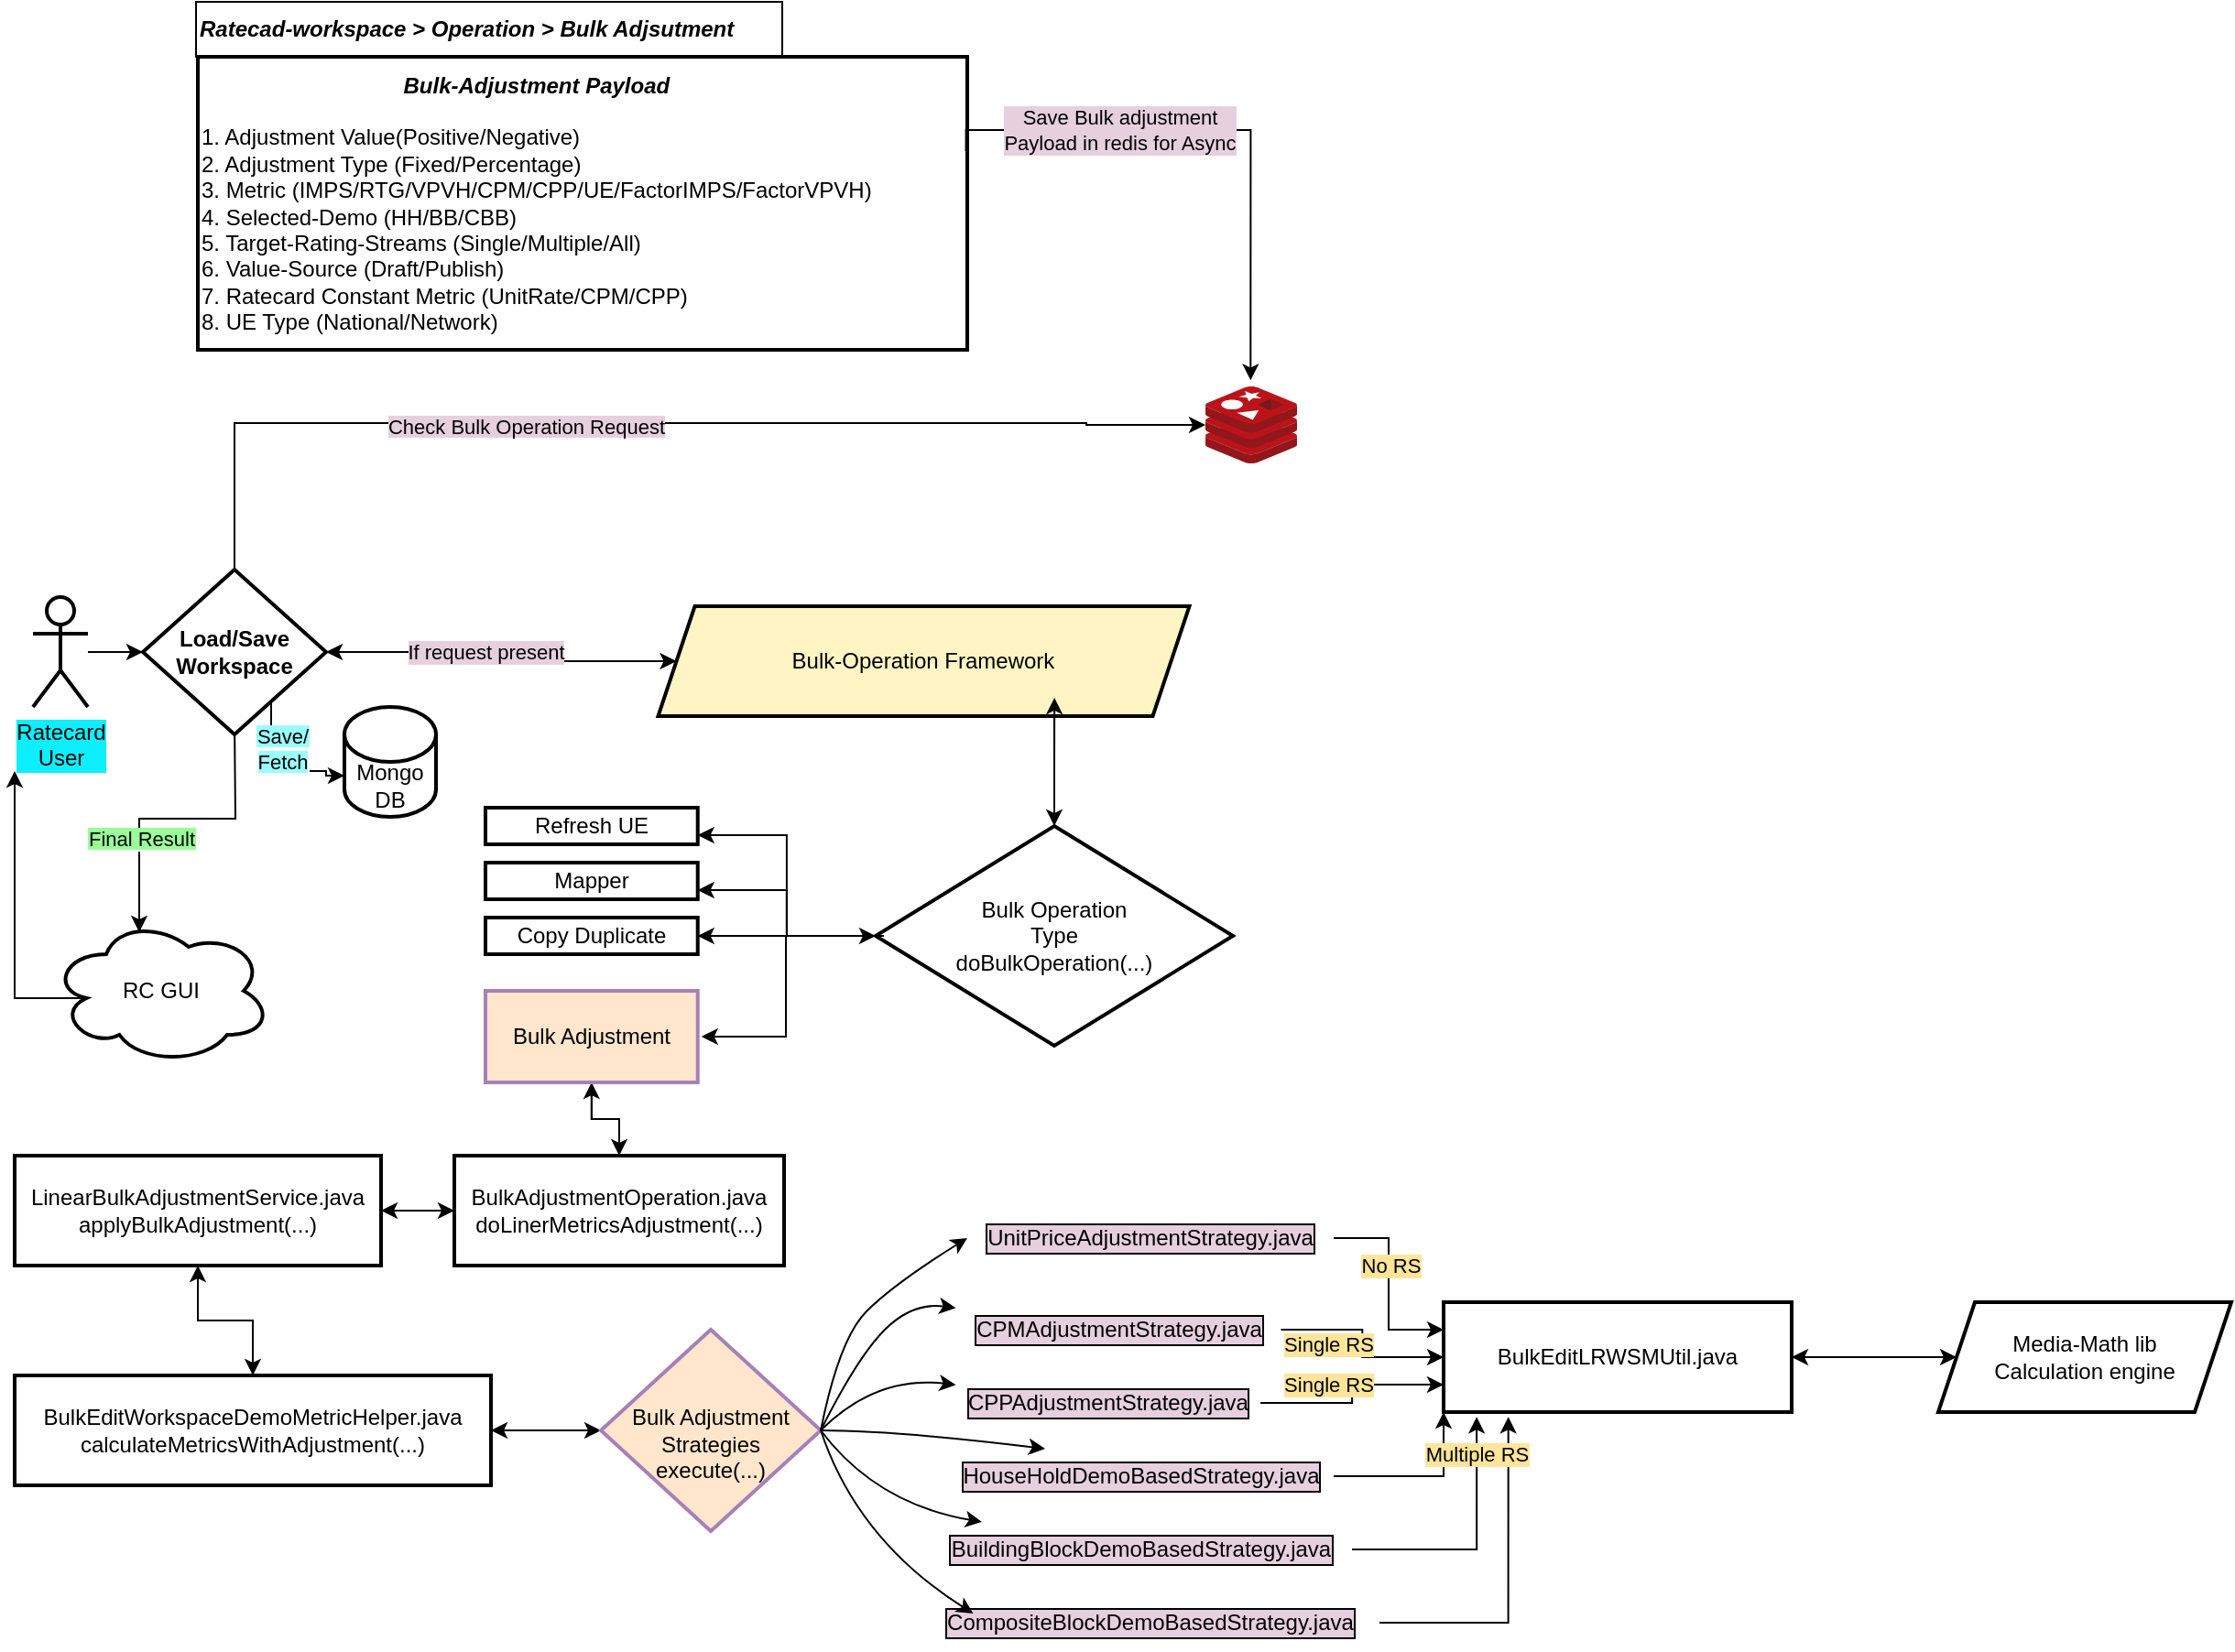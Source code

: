 <mxfile version="16.2.4" type="github">
  <diagram id="9271J5pzasAeuUzchju9" name="Page-1">
    <mxGraphModel dx="1632" dy="436" grid="1" gridSize="10" guides="1" tooltips="1" connect="1" arrows="1" fold="1" page="1" pageScale="1" pageWidth="850" pageHeight="1100" math="0" shadow="0">
      <root>
        <mxCell id="0" />
        <mxCell id="1" parent="0" />
        <mxCell id="rtP-YycxQSzAullAXLvg-9" style="edgeStyle=orthogonalEdgeStyle;rounded=0;orthogonalLoop=1;jettySize=auto;html=1;labelBackgroundColor=#E6D0DE;exitX=0.98;exitY=0.338;exitDx=0;exitDy=0;exitPerimeter=0;entryX=0.493;entryY=-0.079;entryDx=0;entryDy=0;entryPerimeter=0;" edge="1" parent="1" source="rtP-YycxQSzAullAXLvg-1" target="rtP-YycxQSzAullAXLvg-8">
          <mxGeometry relative="1" as="geometry">
            <mxPoint x="-180" y="245" as="sourcePoint" />
            <Array as="points">
              <mxPoint x="-241" y="120" />
              <mxPoint x="-85" y="120" />
            </Array>
          </mxGeometry>
        </mxCell>
        <mxCell id="rtP-YycxQSzAullAXLvg-10" value="Save Bulk adjustment&lt;br&gt;Payload in redis for Async" style="edgeLabel;html=1;align=center;verticalAlign=middle;resizable=0;points=[];labelBackgroundColor=#E6D0DE;" vertex="1" connectable="0" parent="rtP-YycxQSzAullAXLvg-9">
          <mxGeometry x="-0.104" relative="1" as="geometry">
            <mxPoint x="-41" as="offset" />
          </mxGeometry>
        </mxCell>
        <mxCell id="rtP-YycxQSzAullAXLvg-1" value="&lt;div style=&quot;text-align: center&quot;&gt;&lt;span&gt;&lt;b&gt;&lt;i&gt;Bulk-Adjustment Payload&lt;/i&gt;&lt;/b&gt;&lt;/span&gt;&lt;/div&gt;&lt;br&gt;&lt;div&gt;1. Adjustment Value(Positive/Negative)&lt;/div&gt;&lt;div&gt;2. Adjustment Type (Fixed/Percentage)&lt;/div&gt;&lt;div&gt;3. Metric (IMPS/RTG/VPVH/CPM/CPP/UE/FactorIMPS/FactorVPVH)&lt;/div&gt;&lt;div&gt;4. Selected-Demo (HH/BB/CBB)&lt;/div&gt;&lt;div&gt;5. Target-Rating-Streams (Single/Multiple/All)&lt;/div&gt;&lt;div&gt;6. Value-Source (Draft/Publish)&lt;/div&gt;&lt;div&gt;7. Ratecard Constant Metric (UnitRate/CPM/CPP)&lt;/div&gt;&lt;div&gt;8. UE Type (National/Network)&lt;/div&gt;" style="text;html=1;strokeColor=default;fillColor=none;align=left;verticalAlign=middle;whiteSpace=wrap;rounded=0;perimeterSpacing=8;strokeWidth=2;" vertex="1" parent="1">
          <mxGeometry x="-660" y="80" width="420" height="160" as="geometry" />
        </mxCell>
        <mxCell id="rtP-YycxQSzAullAXLvg-3" value="Ratecad-workspace &amp;gt; Operation &amp;gt; Bulk Adjsutment" style="text;html=1;strokeColor=default;fillColor=none;align=left;verticalAlign=middle;whiteSpace=wrap;rounded=0;fontStyle=3" vertex="1" parent="1">
          <mxGeometry x="-661" y="50" width="320" height="30" as="geometry" />
        </mxCell>
        <mxCell id="rtP-YycxQSzAullAXLvg-28" style="edgeStyle=orthogonalEdgeStyle;rounded=0;orthogonalLoop=1;jettySize=auto;html=1;labelBackgroundColor=#E6D0DE;" edge="1" parent="1" source="rtP-YycxQSzAullAXLvg-5" target="rtP-YycxQSzAullAXLvg-11">
          <mxGeometry relative="1" as="geometry" />
        </mxCell>
        <mxCell id="rtP-YycxQSzAullAXLvg-37" style="edgeStyle=orthogonalEdgeStyle;rounded=0;orthogonalLoop=1;jettySize=auto;html=1;entryX=0.5;entryY=0;entryDx=0;entryDy=0;labelBackgroundColor=#E6D0DE;" edge="1" parent="1" source="rtP-YycxQSzAullAXLvg-5" target="rtP-YycxQSzAullAXLvg-6">
          <mxGeometry relative="1" as="geometry">
            <Array as="points">
              <mxPoint x="-192" y="470" />
            </Array>
          </mxGeometry>
        </mxCell>
        <mxCell id="rtP-YycxQSzAullAXLvg-5" value="Bulk-Operation Framework" style="shape=parallelogram;perimeter=parallelogramPerimeter;whiteSpace=wrap;html=1;fixedSize=1;rounded=0;strokeColor=default;strokeWidth=2;labelBackgroundColor=#FFF4C3;fillColor=#FFF4C3;" vertex="1" parent="1">
          <mxGeometry x="-408.75" y="380" width="290" height="60" as="geometry" />
        </mxCell>
        <mxCell id="rtP-YycxQSzAullAXLvg-30" style="edgeStyle=orthogonalEdgeStyle;rounded=0;orthogonalLoop=1;jettySize=auto;html=1;exitX=0;exitY=0.5;exitDx=0;exitDy=0;entryX=1;entryY=0.75;entryDx=0;entryDy=0;labelBackgroundColor=#E6D0DE;" edge="1" parent="1" source="rtP-YycxQSzAullAXLvg-6" target="rtP-YycxQSzAullAXLvg-22">
          <mxGeometry relative="1" as="geometry" />
        </mxCell>
        <mxCell id="rtP-YycxQSzAullAXLvg-32" style="edgeStyle=orthogonalEdgeStyle;rounded=0;orthogonalLoop=1;jettySize=auto;html=1;labelBackgroundColor=#E6D0DE;entryX=1;entryY=0.5;entryDx=0;entryDy=0;" edge="1" parent="1" source="rtP-YycxQSzAullAXLvg-6" target="rtP-YycxQSzAullAXLvg-26">
          <mxGeometry relative="1" as="geometry">
            <mxPoint x="-360" y="570" as="targetPoint" />
            <Array as="points">
              <mxPoint x="-360" y="560" />
              <mxPoint x="-360" y="560" />
            </Array>
          </mxGeometry>
        </mxCell>
        <mxCell id="rtP-YycxQSzAullAXLvg-35" style="edgeStyle=orthogonalEdgeStyle;rounded=0;orthogonalLoop=1;jettySize=auto;html=1;entryX=1;entryY=0.75;entryDx=0;entryDy=0;labelBackgroundColor=#E6D0DE;" edge="1" parent="1" source="rtP-YycxQSzAullAXLvg-6" target="rtP-YycxQSzAullAXLvg-25">
          <mxGeometry relative="1" as="geometry" />
        </mxCell>
        <mxCell id="rtP-YycxQSzAullAXLvg-89" style="edgeStyle=orthogonalEdgeStyle;rounded=0;orthogonalLoop=1;jettySize=auto;html=1;entryX=0.746;entryY=0.833;entryDx=0;entryDy=0;entryPerimeter=0;labelBackgroundColor=#E6D0DE;" edge="1" parent="1" source="rtP-YycxQSzAullAXLvg-6" target="rtP-YycxQSzAullAXLvg-5">
          <mxGeometry relative="1" as="geometry" />
        </mxCell>
        <mxCell id="rtP-YycxQSzAullAXLvg-6" value="Bulk Operation&lt;br&gt;Type&lt;br&gt;doBulkOperation(...)" style="rhombus;whiteSpace=wrap;html=1;rounded=0;strokeColor=default;strokeWidth=2;" vertex="1" parent="1">
          <mxGeometry x="-290" y="500" width="195" height="120" as="geometry" />
        </mxCell>
        <mxCell id="rtP-YycxQSzAullAXLvg-8" value="" style="sketch=0;aspect=fixed;html=1;points=[];align=center;image;fontSize=12;image=img/lib/mscae/Cache_Redis_Product.svg;rounded=0;strokeColor=default;strokeWidth=2;" vertex="1" parent="1">
          <mxGeometry x="-110" y="260" width="50" height="42" as="geometry" />
        </mxCell>
        <mxCell id="rtP-YycxQSzAullAXLvg-14" style="edgeStyle=orthogonalEdgeStyle;rounded=0;orthogonalLoop=1;jettySize=auto;html=1;" edge="1" parent="1">
          <mxGeometry relative="1" as="geometry">
            <mxPoint x="-640" y="360" as="sourcePoint" />
            <mxPoint x="-110" y="281" as="targetPoint" />
            <Array as="points">
              <mxPoint x="-640" y="280" />
              <mxPoint x="-175" y="280" />
              <mxPoint x="-175" y="281" />
            </Array>
          </mxGeometry>
        </mxCell>
        <mxCell id="rtP-YycxQSzAullAXLvg-15" value="&lt;span style=&quot;background-color: rgb(230 , 208 , 222)&quot;&gt;Check Bulk Operation Request&lt;/span&gt;" style="edgeLabel;html=1;align=center;verticalAlign=middle;resizable=0;points=[];" vertex="1" connectable="0" parent="rtP-YycxQSzAullAXLvg-14">
          <mxGeometry x="-0.219" y="-2" relative="1" as="geometry">
            <mxPoint as="offset" />
          </mxGeometry>
        </mxCell>
        <mxCell id="rtP-YycxQSzAullAXLvg-16" style="edgeStyle=orthogonalEdgeStyle;rounded=0;orthogonalLoop=1;jettySize=auto;html=1;entryX=0;entryY=0.5;entryDx=0;entryDy=0;labelBackgroundColor=#E6D0DE;" edge="1" parent="1" source="rtP-YycxQSzAullAXLvg-11" target="rtP-YycxQSzAullAXLvg-5">
          <mxGeometry relative="1" as="geometry" />
        </mxCell>
        <mxCell id="rtP-YycxQSzAullAXLvg-17" value="If request present" style="edgeLabel;html=1;align=center;verticalAlign=middle;resizable=0;points=[];labelBackgroundColor=#E6D0DE;" vertex="1" connectable="0" parent="rtP-YycxQSzAullAXLvg-16">
          <mxGeometry x="-0.337" y="-3" relative="1" as="geometry">
            <mxPoint x="22" y="-3" as="offset" />
          </mxGeometry>
        </mxCell>
        <mxCell id="rtP-YycxQSzAullAXLvg-27" style="edgeStyle=orthogonalEdgeStyle;rounded=0;orthogonalLoop=1;jettySize=auto;html=1;labelBackgroundColor=#E6D0DE;entryX=0.4;entryY=0.1;entryDx=0;entryDy=0;entryPerimeter=0;" edge="1" parent="1" target="rtP-YycxQSzAullAXLvg-19">
          <mxGeometry relative="1" as="geometry">
            <mxPoint x="-640" y="441" as="sourcePoint" />
            <mxPoint x="-710" y="540" as="targetPoint" />
          </mxGeometry>
        </mxCell>
        <mxCell id="rtP-YycxQSzAullAXLvg-66" value="&lt;span style=&quot;background-color: rgb(153 , 255 , 153)&quot;&gt;Final Result&lt;/span&gt;" style="edgeLabel;html=1;align=center;verticalAlign=middle;resizable=0;points=[];" vertex="1" connectable="0" parent="rtP-YycxQSzAullAXLvg-27">
          <mxGeometry x="0.4" y="1" relative="1" as="geometry">
            <mxPoint as="offset" />
          </mxGeometry>
        </mxCell>
        <mxCell id="rtP-YycxQSzAullAXLvg-64" style="edgeStyle=orthogonalEdgeStyle;rounded=0;orthogonalLoop=1;jettySize=auto;html=1;labelBackgroundColor=#E6D0DE;entryX=0;entryY=0;entryDx=0;entryDy=37.5;entryPerimeter=0;" edge="1" parent="1" target="rtP-YycxQSzAullAXLvg-63">
          <mxGeometry relative="1" as="geometry">
            <mxPoint x="-580" y="460" as="targetPoint" />
            <mxPoint x="-620" y="427" as="sourcePoint" />
            <Array as="points">
              <mxPoint x="-620" y="470" />
              <mxPoint x="-590" y="470" />
              <mxPoint x="-590" y="473" />
            </Array>
          </mxGeometry>
        </mxCell>
        <mxCell id="rtP-YycxQSzAullAXLvg-65" value="&lt;span style=&quot;background-color: rgb(153 , 255 , 255)&quot;&gt;Save/&lt;br&gt;Fetch&lt;/span&gt;" style="edgeLabel;html=1;align=center;verticalAlign=middle;resizable=0;points=[];" vertex="1" connectable="0" parent="rtP-YycxQSzAullAXLvg-64">
          <mxGeometry x="-0.205" relative="1" as="geometry">
            <mxPoint x="6" y="-3" as="offset" />
          </mxGeometry>
        </mxCell>
        <mxCell id="rtP-YycxQSzAullAXLvg-11" value="&lt;b&gt;Load/Save&lt;br&gt;Workspace&lt;/b&gt;" style="rhombus;whiteSpace=wrap;html=1;rounded=0;labelBackgroundColor=none;strokeColor=default;strokeWidth=2;" vertex="1" parent="1">
          <mxGeometry x="-690" y="360" width="100" height="90" as="geometry" />
        </mxCell>
        <mxCell id="rtP-YycxQSzAullAXLvg-13" style="edgeStyle=orthogonalEdgeStyle;rounded=0;orthogonalLoop=1;jettySize=auto;html=1;entryX=0;entryY=0.5;entryDx=0;entryDy=0;" edge="1" parent="1" source="rtP-YycxQSzAullAXLvg-12" target="rtP-YycxQSzAullAXLvg-11">
          <mxGeometry relative="1" as="geometry" />
        </mxCell>
        <mxCell id="rtP-YycxQSzAullAXLvg-12" value="Ratecard&lt;br&gt;User" style="shape=umlActor;verticalLabelPosition=bottom;verticalAlign=top;html=1;outlineConnect=0;rounded=0;labelBackgroundColor=#0DEFFF;strokeColor=default;strokeWidth=2;" vertex="1" parent="1">
          <mxGeometry x="-750" y="375" width="30" height="60" as="geometry" />
        </mxCell>
        <mxCell id="rtP-YycxQSzAullAXLvg-81" style="edgeStyle=orthogonalEdgeStyle;rounded=0;orthogonalLoop=1;jettySize=auto;html=1;labelBackgroundColor=#E6D0DE;exitX=0.16;exitY=0.55;exitDx=0;exitDy=0;exitPerimeter=0;" edge="1" parent="1" source="rtP-YycxQSzAullAXLvg-19">
          <mxGeometry relative="1" as="geometry">
            <mxPoint x="-760" y="470" as="targetPoint" />
          </mxGeometry>
        </mxCell>
        <mxCell id="rtP-YycxQSzAullAXLvg-19" value="RC GUI" style="ellipse;shape=cloud;whiteSpace=wrap;html=1;rounded=0;labelBackgroundColor=none;strokeColor=default;strokeWidth=2;" vertex="1" parent="1">
          <mxGeometry x="-740" y="550" width="120" height="80" as="geometry" />
        </mxCell>
        <mxCell id="rtP-YycxQSzAullAXLvg-39" style="edgeStyle=orthogonalEdgeStyle;rounded=0;orthogonalLoop=1;jettySize=auto;html=1;labelBackgroundColor=#E6D0DE;" edge="1" parent="1" source="rtP-YycxQSzAullAXLvg-33" target="rtP-YycxQSzAullAXLvg-38">
          <mxGeometry relative="1" as="geometry" />
        </mxCell>
        <mxCell id="rtP-YycxQSzAullAXLvg-41" style="edgeStyle=orthogonalEdgeStyle;rounded=0;orthogonalLoop=1;jettySize=auto;html=1;entryX=1;entryY=0.5;entryDx=0;entryDy=0;labelBackgroundColor=#E6D0DE;" edge="1" parent="1" source="rtP-YycxQSzAullAXLvg-38" target="rtP-YycxQSzAullAXLvg-40">
          <mxGeometry relative="1" as="geometry" />
        </mxCell>
        <mxCell id="rtP-YycxQSzAullAXLvg-91" style="edgeStyle=orthogonalEdgeStyle;rounded=0;orthogonalLoop=1;jettySize=auto;html=1;entryX=0.5;entryY=1;entryDx=0;entryDy=0;labelBackgroundColor=#E6D0DE;" edge="1" parent="1" source="rtP-YycxQSzAullAXLvg-38" target="rtP-YycxQSzAullAXLvg-33">
          <mxGeometry relative="1" as="geometry" />
        </mxCell>
        <mxCell id="rtP-YycxQSzAullAXLvg-38" value="BulkAdjustmentOperation.java&lt;br&gt;doLinerMetricsAdjustment(...)" style="rounded=0;whiteSpace=wrap;html=1;labelBackgroundColor=none;strokeColor=default;strokeWidth=2;" vertex="1" parent="1">
          <mxGeometry x="-520" y="680" width="180" height="60" as="geometry" />
        </mxCell>
        <mxCell id="rtP-YycxQSzAullAXLvg-43" style="edgeStyle=orthogonalEdgeStyle;rounded=0;orthogonalLoop=1;jettySize=auto;html=1;entryX=0.5;entryY=0;entryDx=0;entryDy=0;labelBackgroundColor=#E6D0DE;" edge="1" parent="1" source="rtP-YycxQSzAullAXLvg-40" target="rtP-YycxQSzAullAXLvg-42">
          <mxGeometry relative="1" as="geometry" />
        </mxCell>
        <mxCell id="rtP-YycxQSzAullAXLvg-92" style="edgeStyle=orthogonalEdgeStyle;rounded=0;orthogonalLoop=1;jettySize=auto;html=1;entryX=0;entryY=0.5;entryDx=0;entryDy=0;labelBackgroundColor=#E6D0DE;" edge="1" parent="1" source="rtP-YycxQSzAullAXLvg-40" target="rtP-YycxQSzAullAXLvg-38">
          <mxGeometry relative="1" as="geometry" />
        </mxCell>
        <mxCell id="rtP-YycxQSzAullAXLvg-40" value="LinearBulkAdjustmentService.java&lt;br&gt;applyBulkAdjustment(...)" style="rounded=0;whiteSpace=wrap;html=1;labelBackgroundColor=none;strokeColor=default;strokeWidth=2;" vertex="1" parent="1">
          <mxGeometry x="-760" y="680" width="200" height="60" as="geometry" />
        </mxCell>
        <mxCell id="rtP-YycxQSzAullAXLvg-45" style="edgeStyle=orthogonalEdgeStyle;rounded=0;orthogonalLoop=1;jettySize=auto;html=1;entryX=0;entryY=0.5;entryDx=0;entryDy=0;labelBackgroundColor=#E6D0DE;" edge="1" parent="1" source="rtP-YycxQSzAullAXLvg-42" target="rtP-YycxQSzAullAXLvg-44">
          <mxGeometry relative="1" as="geometry" />
        </mxCell>
        <mxCell id="rtP-YycxQSzAullAXLvg-93" style="edgeStyle=orthogonalEdgeStyle;rounded=0;orthogonalLoop=1;jettySize=auto;html=1;entryX=0.5;entryY=1;entryDx=0;entryDy=0;labelBackgroundColor=#E6D0DE;" edge="1" parent="1" source="rtP-YycxQSzAullAXLvg-42" target="rtP-YycxQSzAullAXLvg-40">
          <mxGeometry relative="1" as="geometry" />
        </mxCell>
        <mxCell id="rtP-YycxQSzAullAXLvg-42" value="BulkEditWorkspaceDemoMetricHelper.java&lt;br&gt;calculateMetricsWithAdjustment(...)" style="rounded=0;whiteSpace=wrap;html=1;labelBackgroundColor=none;strokeColor=default;strokeWidth=2;" vertex="1" parent="1">
          <mxGeometry x="-760" y="800" width="260" height="60" as="geometry" />
        </mxCell>
        <mxCell id="rtP-YycxQSzAullAXLvg-94" style="edgeStyle=orthogonalEdgeStyle;rounded=0;orthogonalLoop=1;jettySize=auto;html=1;entryX=1;entryY=0.5;entryDx=0;entryDy=0;labelBackgroundColor=#E6D0DE;" edge="1" parent="1" source="rtP-YycxQSzAullAXLvg-44" target="rtP-YycxQSzAullAXLvg-42">
          <mxGeometry relative="1" as="geometry" />
        </mxCell>
        <mxCell id="rtP-YycxQSzAullAXLvg-44" value="&lt;br&gt;Bulk Adjustment&lt;br&gt;Strategies&lt;br&gt;execute(...)" style="rhombus;whiteSpace=wrap;html=1;rounded=0;labelBackgroundColor=none;strokeColor=#A680B8;strokeWidth=2;fillColor=#ffe6cc;" vertex="1" parent="1">
          <mxGeometry x="-440" y="775" width="120" height="110" as="geometry" />
        </mxCell>
        <mxCell id="rtP-YycxQSzAullAXLvg-71" style="edgeStyle=orthogonalEdgeStyle;rounded=0;orthogonalLoop=1;jettySize=auto;html=1;entryX=0;entryY=0.25;entryDx=0;entryDy=0;labelBackgroundColor=#E6D0DE;" edge="1" parent="1" source="rtP-YycxQSzAullAXLvg-46" target="rtP-YycxQSzAullAXLvg-69">
          <mxGeometry relative="1" as="geometry" />
        </mxCell>
        <mxCell id="rtP-YycxQSzAullAXLvg-84" value="No RS" style="edgeLabel;html=1;align=center;verticalAlign=middle;resizable=0;points=[];labelBackgroundColor=#FFE599;" vertex="1" connectable="0" parent="rtP-YycxQSzAullAXLvg-71">
          <mxGeometry x="-0.194" y="1" relative="1" as="geometry">
            <mxPoint as="offset" />
          </mxGeometry>
        </mxCell>
        <mxCell id="rtP-YycxQSzAullAXLvg-46" value="UnitPriceAdjustmentStrategy.java" style="text;html=1;strokeColor=none;fillColor=none;align=center;verticalAlign=middle;whiteSpace=wrap;rounded=0;labelBackgroundColor=#E6D0DE;labelBorderColor=default;" vertex="1" parent="1">
          <mxGeometry x="-240" y="710" width="200" height="30" as="geometry" />
        </mxCell>
        <mxCell id="rtP-YycxQSzAullAXLvg-74" style="edgeStyle=orthogonalEdgeStyle;rounded=0;orthogonalLoop=1;jettySize=auto;html=1;entryX=0;entryY=1;entryDx=0;entryDy=0;labelBackgroundColor=#E6D0DE;" edge="1" parent="1" source="rtP-YycxQSzAullAXLvg-47" target="rtP-YycxQSzAullAXLvg-69">
          <mxGeometry relative="1" as="geometry" />
        </mxCell>
        <mxCell id="rtP-YycxQSzAullAXLvg-47" value="HouseHoldDemoBasedStrategy.java" style="text;html=1;strokeColor=none;fillColor=none;align=center;verticalAlign=middle;whiteSpace=wrap;rounded=0;labelBackgroundColor=#E6D0DE;labelBorderColor=default;" vertex="1" parent="1">
          <mxGeometry x="-250" y="840" width="210" height="30" as="geometry" />
        </mxCell>
        <mxCell id="rtP-YycxQSzAullAXLvg-75" style="edgeStyle=orthogonalEdgeStyle;rounded=0;orthogonalLoop=1;jettySize=auto;html=1;entryX=0.095;entryY=1.044;entryDx=0;entryDy=0;entryPerimeter=0;labelBackgroundColor=#E6D0DE;" edge="1" parent="1" source="rtP-YycxQSzAullAXLvg-48" target="rtP-YycxQSzAullAXLvg-69">
          <mxGeometry relative="1" as="geometry" />
        </mxCell>
        <mxCell id="rtP-YycxQSzAullAXLvg-48" value="BuildingBlockDemoBasedStrategy.java" style="text;html=1;strokeColor=none;fillColor=none;align=center;verticalAlign=middle;whiteSpace=wrap;rounded=0;labelBackgroundColor=#E6D0DE;labelBorderColor=default;" vertex="1" parent="1">
          <mxGeometry x="-260" y="880" width="230" height="30" as="geometry" />
        </mxCell>
        <mxCell id="rtP-YycxQSzAullAXLvg-76" style="edgeStyle=orthogonalEdgeStyle;rounded=0;orthogonalLoop=1;jettySize=auto;html=1;entryX=0.186;entryY=1.044;entryDx=0;entryDy=0;entryPerimeter=0;labelBackgroundColor=#E6D0DE;" edge="1" parent="1" source="rtP-YycxQSzAullAXLvg-49" target="rtP-YycxQSzAullAXLvg-69">
          <mxGeometry relative="1" as="geometry" />
        </mxCell>
        <mxCell id="rtP-YycxQSzAullAXLvg-49" value="CompositeBlockDemoBasedStrategy.java" style="text;html=1;strokeColor=none;fillColor=none;align=center;verticalAlign=middle;whiteSpace=wrap;rounded=0;labelBackgroundColor=#E6D0DE;labelBorderColor=default;" vertex="1" parent="1">
          <mxGeometry x="-265" y="920" width="250" height="30" as="geometry" />
        </mxCell>
        <mxCell id="rtP-YycxQSzAullAXLvg-72" style="edgeStyle=orthogonalEdgeStyle;rounded=0;orthogonalLoop=1;jettySize=auto;html=1;entryX=0;entryY=0.5;entryDx=0;entryDy=0;labelBackgroundColor=#E6D0DE;" edge="1" parent="1" source="rtP-YycxQSzAullAXLvg-50" target="rtP-YycxQSzAullAXLvg-69">
          <mxGeometry relative="1" as="geometry" />
        </mxCell>
        <mxCell id="rtP-YycxQSzAullAXLvg-50" value="CPMAdjustmentStrategy.java" style="text;html=1;strokeColor=none;fillColor=none;align=center;verticalAlign=middle;whiteSpace=wrap;rounded=0;labelBackgroundColor=#E6D0DE;labelBorderColor=default;" vertex="1" parent="1">
          <mxGeometry x="-246.25" y="760" width="177.5" height="30" as="geometry" />
        </mxCell>
        <mxCell id="rtP-YycxQSzAullAXLvg-73" style="edgeStyle=orthogonalEdgeStyle;rounded=0;orthogonalLoop=1;jettySize=auto;html=1;entryX=0;entryY=0.75;entryDx=0;entryDy=0;labelBackgroundColor=#E6D0DE;" edge="1" parent="1" source="rtP-YycxQSzAullAXLvg-51" target="rtP-YycxQSzAullAXLvg-69">
          <mxGeometry relative="1" as="geometry" />
        </mxCell>
        <mxCell id="rtP-YycxQSzAullAXLvg-51" value="CPPAdjustmentStrategy.java" style="text;html=1;strokeColor=none;fillColor=none;align=center;verticalAlign=middle;whiteSpace=wrap;rounded=0;labelBackgroundColor=#E6D0DE;labelBorderColor=default;" vertex="1" parent="1">
          <mxGeometry x="-246.25" y="800" width="166.25" height="30" as="geometry" />
        </mxCell>
        <mxCell id="rtP-YycxQSzAullAXLvg-53" value="" style="curved=1;endArrow=classic;html=1;rounded=0;labelBackgroundColor=#E6D0DE;exitX=1;exitY=0.5;exitDx=0;exitDy=0;entryX=0;entryY=0.5;entryDx=0;entryDy=0;" edge="1" parent="1" source="rtP-YycxQSzAullAXLvg-44" target="rtP-YycxQSzAullAXLvg-46">
          <mxGeometry width="50" height="50" relative="1" as="geometry">
            <mxPoint x="-410" y="770" as="sourcePoint" />
            <mxPoint x="-360" y="720" as="targetPoint" />
            <Array as="points">
              <mxPoint x="-310" y="780" />
              <mxPoint x="-280" y="750" />
            </Array>
          </mxGeometry>
        </mxCell>
        <mxCell id="rtP-YycxQSzAullAXLvg-55" value="" style="curved=1;endArrow=classic;html=1;rounded=0;labelBackgroundColor=#E6D0DE;exitX=1;exitY=0.5;exitDx=0;exitDy=0;" edge="1" parent="1" source="rtP-YycxQSzAullAXLvg-44" target="rtP-YycxQSzAullAXLvg-50">
          <mxGeometry width="50" height="50" relative="1" as="geometry">
            <mxPoint x="-320" y="820" as="sourcePoint" />
            <mxPoint x="-262.5" y="745" as="targetPoint" />
            <Array as="points">
              <mxPoint x="-300" y="790" />
              <mxPoint x="-270" y="760" />
            </Array>
          </mxGeometry>
        </mxCell>
        <mxCell id="rtP-YycxQSzAullAXLvg-56" value="" style="curved=1;endArrow=classic;html=1;rounded=0;labelBackgroundColor=#E6D0DE;exitX=1;exitY=0.5;exitDx=0;exitDy=0;" edge="1" parent="1" source="rtP-YycxQSzAullAXLvg-44" target="rtP-YycxQSzAullAXLvg-51">
          <mxGeometry width="50" height="50" relative="1" as="geometry">
            <mxPoint x="-316" y="836" as="sourcePoint" />
            <mxPoint x="-241" y="770" as="targetPoint" />
            <Array as="points">
              <mxPoint x="-290" y="800" />
            </Array>
          </mxGeometry>
        </mxCell>
        <mxCell id="rtP-YycxQSzAullAXLvg-57" value="" style="curved=1;endArrow=classic;html=1;rounded=0;labelBackgroundColor=#E6D0DE;exitX=1;exitY=0.5;exitDx=0;exitDy=0;entryX=0.25;entryY=0;entryDx=0;entryDy=0;" edge="1" parent="1" source="rtP-YycxQSzAullAXLvg-44" target="rtP-YycxQSzAullAXLvg-47">
          <mxGeometry width="50" height="50" relative="1" as="geometry">
            <mxPoint x="-310" y="840" as="sourcePoint" />
            <mxPoint x="-235" y="810" as="targetPoint" />
            <Array as="points">
              <mxPoint x="-280" y="830" />
            </Array>
          </mxGeometry>
        </mxCell>
        <mxCell id="rtP-YycxQSzAullAXLvg-58" value="" style="curved=1;endArrow=classic;html=1;rounded=0;labelBackgroundColor=#E6D0DE;" edge="1" parent="1" target="rtP-YycxQSzAullAXLvg-48">
          <mxGeometry width="50" height="50" relative="1" as="geometry">
            <mxPoint x="-320" y="830" as="sourcePoint" />
            <mxPoint x="-232.5" y="850" as="targetPoint" />
            <Array as="points">
              <mxPoint x="-290" y="870" />
            </Array>
          </mxGeometry>
        </mxCell>
        <mxCell id="rtP-YycxQSzAullAXLvg-59" value="" style="curved=1;endArrow=classic;html=1;rounded=0;labelBackgroundColor=#E6D0DE;entryX=0.113;entryY=0.333;entryDx=0;entryDy=0;entryPerimeter=0;exitX=1;exitY=0.5;exitDx=0;exitDy=0;" edge="1" parent="1" source="rtP-YycxQSzAullAXLvg-44" target="rtP-YycxQSzAullAXLvg-49">
          <mxGeometry width="50" height="50" relative="1" as="geometry">
            <mxPoint x="-310" y="840" as="sourcePoint" />
            <mxPoint x="-237.5" y="890" as="targetPoint" />
            <Array as="points">
              <mxPoint x="-300" y="890" />
            </Array>
          </mxGeometry>
        </mxCell>
        <mxCell id="rtP-YycxQSzAullAXLvg-63" value="Mongo&lt;br&gt;DB" style="shape=cylinder3;whiteSpace=wrap;html=1;boundedLbl=1;backgroundOutline=1;size=15;rounded=0;labelBackgroundColor=none;labelBorderColor=none;strokeColor=default;strokeWidth=2;" vertex="1" parent="1">
          <mxGeometry x="-580" y="435" width="50" height="60" as="geometry" />
        </mxCell>
        <mxCell id="rtP-YycxQSzAullAXLvg-78" style="edgeStyle=orthogonalEdgeStyle;rounded=0;orthogonalLoop=1;jettySize=auto;html=1;entryX=0;entryY=0.5;entryDx=0;entryDy=0;labelBackgroundColor=#E6D0DE;" edge="1" parent="1" source="rtP-YycxQSzAullAXLvg-69" target="rtP-YycxQSzAullAXLvg-77">
          <mxGeometry relative="1" as="geometry" />
        </mxCell>
        <mxCell id="rtP-YycxQSzAullAXLvg-69" value="BulkEditLRWSMUtil.java" style="rounded=0;whiteSpace=wrap;html=1;labelBackgroundColor=none;labelBorderColor=none;strokeColor=default;strokeWidth=2;" vertex="1" parent="1">
          <mxGeometry x="20" y="760" width="190" height="60" as="geometry" />
        </mxCell>
        <mxCell id="rtP-YycxQSzAullAXLvg-79" style="edgeStyle=orthogonalEdgeStyle;rounded=0;orthogonalLoop=1;jettySize=auto;html=1;entryX=1;entryY=0.5;entryDx=0;entryDy=0;labelBackgroundColor=#E6D0DE;" edge="1" parent="1" source="rtP-YycxQSzAullAXLvg-77" target="rtP-YycxQSzAullAXLvg-69">
          <mxGeometry relative="1" as="geometry" />
        </mxCell>
        <mxCell id="rtP-YycxQSzAullAXLvg-77" value="Media-Math lib&lt;br&gt;Calculation engine" style="shape=parallelogram;perimeter=parallelogramPerimeter;whiteSpace=wrap;html=1;fixedSize=1;rounded=0;labelBackgroundColor=none;labelBorderColor=none;strokeColor=default;strokeWidth=2;" vertex="1" parent="1">
          <mxGeometry x="290" y="760" width="160" height="60" as="geometry" />
        </mxCell>
        <mxCell id="rtP-YycxQSzAullAXLvg-82" value="" style="group" vertex="1" connectable="0" parent="1">
          <mxGeometry x="-503" y="490" width="168" height="150" as="geometry" />
        </mxCell>
        <mxCell id="rtP-YycxQSzAullAXLvg-34" style="edgeStyle=orthogonalEdgeStyle;rounded=0;orthogonalLoop=1;jettySize=auto;html=1;labelBackgroundColor=#E6D0DE;exitX=0;exitY=0.5;exitDx=0;exitDy=0;" edge="1" parent="rtP-YycxQSzAullAXLvg-82">
          <mxGeometry relative="1" as="geometry">
            <mxPoint x="217.448" y="70" as="sourcePoint" />
            <mxPoint x="117.862" y="125" as="targetPoint" />
            <Array as="points">
              <mxPoint x="164" y="70" />
              <mxPoint x="164" y="125" />
            </Array>
          </mxGeometry>
        </mxCell>
        <mxCell id="rtP-YycxQSzAullAXLvg-22" value="Refresh UE" style="rounded=0;whiteSpace=wrap;html=1;labelBackgroundColor=none;strokeColor=default;strokeWidth=2;" vertex="1" parent="rtP-YycxQSzAullAXLvg-82">
          <mxGeometry width="115.862" height="20" as="geometry" />
        </mxCell>
        <mxCell id="rtP-YycxQSzAullAXLvg-25" value="Mapper" style="rounded=0;whiteSpace=wrap;html=1;labelBackgroundColor=none;strokeColor=default;strokeWidth=2;" vertex="1" parent="rtP-YycxQSzAullAXLvg-82">
          <mxGeometry y="30" width="115.862" height="20" as="geometry" />
        </mxCell>
        <mxCell id="rtP-YycxQSzAullAXLvg-26" value="Copy Duplicate" style="rounded=0;whiteSpace=wrap;html=1;labelBackgroundColor=none;strokeColor=default;strokeWidth=2;" vertex="1" parent="rtP-YycxQSzAullAXLvg-82">
          <mxGeometry y="60" width="115.862" height="20" as="geometry" />
        </mxCell>
        <mxCell id="rtP-YycxQSzAullAXLvg-33" value="Bulk Adjustment" style="rounded=0;whiteSpace=wrap;html=1;labelBackgroundColor=none;strokeColor=#A680B8;strokeWidth=2;fillColor=#ffe6cc;" vertex="1" parent="rtP-YycxQSzAullAXLvg-82">
          <mxGeometry y="100" width="115.862" height="50" as="geometry" />
        </mxCell>
        <mxCell id="rtP-YycxQSzAullAXLvg-85" value="Single RS" style="edgeLabel;html=1;align=center;verticalAlign=middle;resizable=0;points=[];labelBackgroundColor=#FFE599;" vertex="1" connectable="0" parent="1">
          <mxGeometry x="-56" y="785" as="geometry">
            <mxPoint x="13" y="-2" as="offset" />
          </mxGeometry>
        </mxCell>
        <mxCell id="rtP-YycxQSzAullAXLvg-86" value="Single RS" style="edgeLabel;html=1;align=center;verticalAlign=middle;resizable=0;points=[];labelBackgroundColor=#FFE599;" vertex="1" connectable="0" parent="1">
          <mxGeometry x="-56" y="807" as="geometry">
            <mxPoint x="13" y="-2" as="offset" />
          </mxGeometry>
        </mxCell>
        <mxCell id="rtP-YycxQSzAullAXLvg-87" value="Multiple RS" style="edgeLabel;html=1;align=center;verticalAlign=middle;resizable=0;points=[];labelBackgroundColor=#FFE599;" vertex="1" connectable="0" parent="1">
          <mxGeometry x="25" y="845" as="geometry">
            <mxPoint x="13" y="-2" as="offset" />
          </mxGeometry>
        </mxCell>
        <mxCell id="rtP-YycxQSzAullAXLvg-90" style="edgeStyle=orthogonalEdgeStyle;rounded=0;orthogonalLoop=1;jettySize=auto;html=1;labelBackgroundColor=#E6D0DE;" edge="1" parent="1" source="rtP-YycxQSzAullAXLvg-26">
          <mxGeometry relative="1" as="geometry">
            <mxPoint x="-290" y="560" as="targetPoint" />
          </mxGeometry>
        </mxCell>
      </root>
    </mxGraphModel>
  </diagram>
</mxfile>
